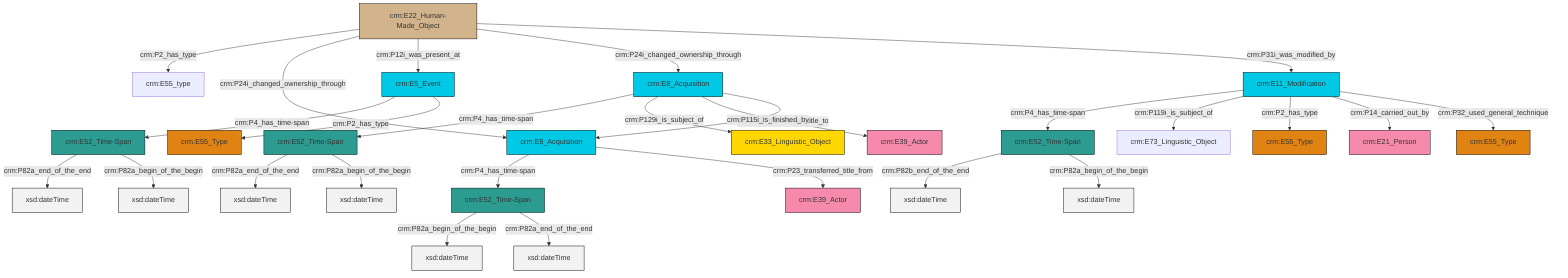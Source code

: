graph TD
classDef Literal fill:#f2f2f2,stroke:#000000;
classDef CRM_Entity fill:#FFFFFF,stroke:#000000;
classDef Temporal_Entity fill:#00C9E6, stroke:#000000;
classDef Type fill:#E18312, stroke:#000000;
classDef Time-Span fill:#2C9C91, stroke:#000000;
classDef Appellation fill:#FFEB7F, stroke:#000000;
classDef Place fill:#008836, stroke:#000000;
classDef Persistent_Item fill:#B266B2, stroke:#000000;
classDef Conceptual_Object fill:#FFD700, stroke:#000000;
classDef Physical_Thing fill:#D2B48C, stroke:#000000;
classDef Actor fill:#f58aad, stroke:#000000;
classDef PC_Classes fill:#4ce600, stroke:#000000;
classDef Multi fill:#cccccc,stroke:#000000;

4["crm:E5_Event"]:::Temporal_Entity -->|crm:P4_has_time-span| 5["crm:E52_Time-Span"]:::Time-Span
8["crm:E11_Modification"]:::Temporal_Entity -->|crm:P4_has_time-span| 0["crm:E52_Time-Span"]:::Time-Span
9["crm:E8_Acquisition"]:::Temporal_Entity -->|crm:P4_has_time-span| 2["crm:E52_Time-Span"]:::Time-Span
5["crm:E52_Time-Span"]:::Time-Span -->|crm:P82a_end_of_the_end| 13[xsd:dateTime]:::Literal
0["crm:E52_Time-Span"]:::Time-Span -->|crm:P82b_end_of_the_end| 16[xsd:dateTime]:::Literal
9["crm:E8_Acquisition"]:::Temporal_Entity -->|crm:P129i_is_subject_of| 6["crm:E33_Linguistic_Object"]:::Conceptual_Object
2["crm:E52_Time-Span"]:::Time-Span -->|crm:P82a_end_of_the_end| 17[xsd:dateTime]:::Literal
18["crm:E22_Human-Made_Object"]:::Physical_Thing -->|crm:P2_has_type| 19["crm:E55_type"]:::Default
0["crm:E52_Time-Span"]:::Time-Span -->|crm:P82a_begin_of_the_begin| 20[xsd:dateTime]:::Literal
21["crm:E52_Time-Span"]:::Time-Span -->|crm:P82a_begin_of_the_begin| 22[xsd:dateTime]:::Literal
5["crm:E52_Time-Span"]:::Time-Span -->|crm:P82a_begin_of_the_begin| 23[xsd:dateTime]:::Literal
9["crm:E8_Acquisition"]:::Temporal_Entity -->|crm:P22_transferred_title_to| 14["crm:E39_Actor"]:::Actor
8["crm:E11_Modification"]:::Temporal_Entity -->|crm:P119i_is_subject_of| 26["crm:E73_Linguistic_Object"]:::Default
8["crm:E11_Modification"]:::Temporal_Entity -->|crm:P2_has_type| 27["crm:E55_Type"]:::Type
2["crm:E52_Time-Span"]:::Time-Span -->|crm:P82a_begin_of_the_begin| 28[xsd:dateTime]:::Literal
21["crm:E52_Time-Span"]:::Time-Span -->|crm:P82a_end_of_the_end| 30[xsd:dateTime]:::Literal
18["crm:E22_Human-Made_Object"]:::Physical_Thing -->|crm:P24i_changed_ownership_through| 31["crm:E8_Acquisition"]:::Temporal_Entity
4["crm:E5_Event"]:::Temporal_Entity -->|crm:P2_has_type| 11["crm:E55_Type"]:::Type
9["crm:E8_Acquisition"]:::Temporal_Entity -->|crm:P115i_is_finished_by| 31["crm:E8_Acquisition"]:::Temporal_Entity
8["crm:E11_Modification"]:::Temporal_Entity -->|crm:P14_carried_out_by| 36["crm:E21_Person"]:::Actor
18["crm:E22_Human-Made_Object"]:::Physical_Thing -->|crm:P12i_was_present_at| 4["crm:E5_Event"]:::Temporal_Entity
18["crm:E22_Human-Made_Object"]:::Physical_Thing -->|crm:P24i_changed_ownership_through| 9["crm:E8_Acquisition"]:::Temporal_Entity
8["crm:E11_Modification"]:::Temporal_Entity -->|crm:P32_used_general_technique| 34["crm:E55_Type"]:::Type
31["crm:E8_Acquisition"]:::Temporal_Entity -->|crm:P4_has_time-span| 21["crm:E52_Time-Span"]:::Time-Span
31["crm:E8_Acquisition"]:::Temporal_Entity -->|crm:P23_transferred_title_from| 24["crm:E39_Actor"]:::Actor
18["crm:E22_Human-Made_Object"]:::Physical_Thing -->|crm:P31i_was_modified_by| 8["crm:E11_Modification"]:::Temporal_Entity
